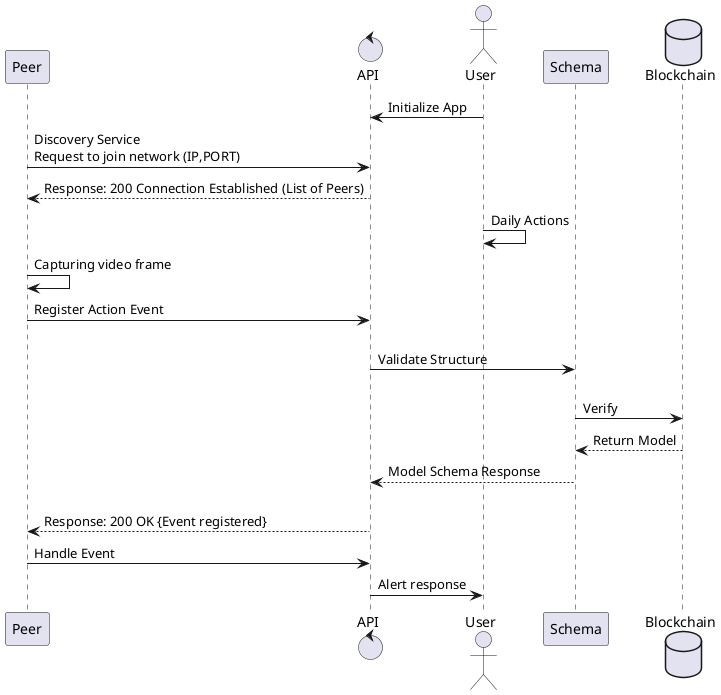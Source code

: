 @startuml

participant Peer
control API 
actor User
participant Schema
database Blockchain 

User -> API: Initialize App
Peer -> API: Discovery Service\nRequest to join network (IP,PORT)
API --> Peer: Response: 200 Connection Established (List of Peers)
User -> User: Daily Actions
Peer -> Peer: Capturing video frame
Peer -> API: Register Action Event
API -> Schema:\nValidate Structure
Schema -> Blockchain: \nVerify
Blockchain --> Schema: Return Model
Schema --> API: Model Schema Response
API --> Peer: \nResponse: 200 OK {Event registered}
Peer -> API: Handle Event
API -> User: Alert response
@enduml